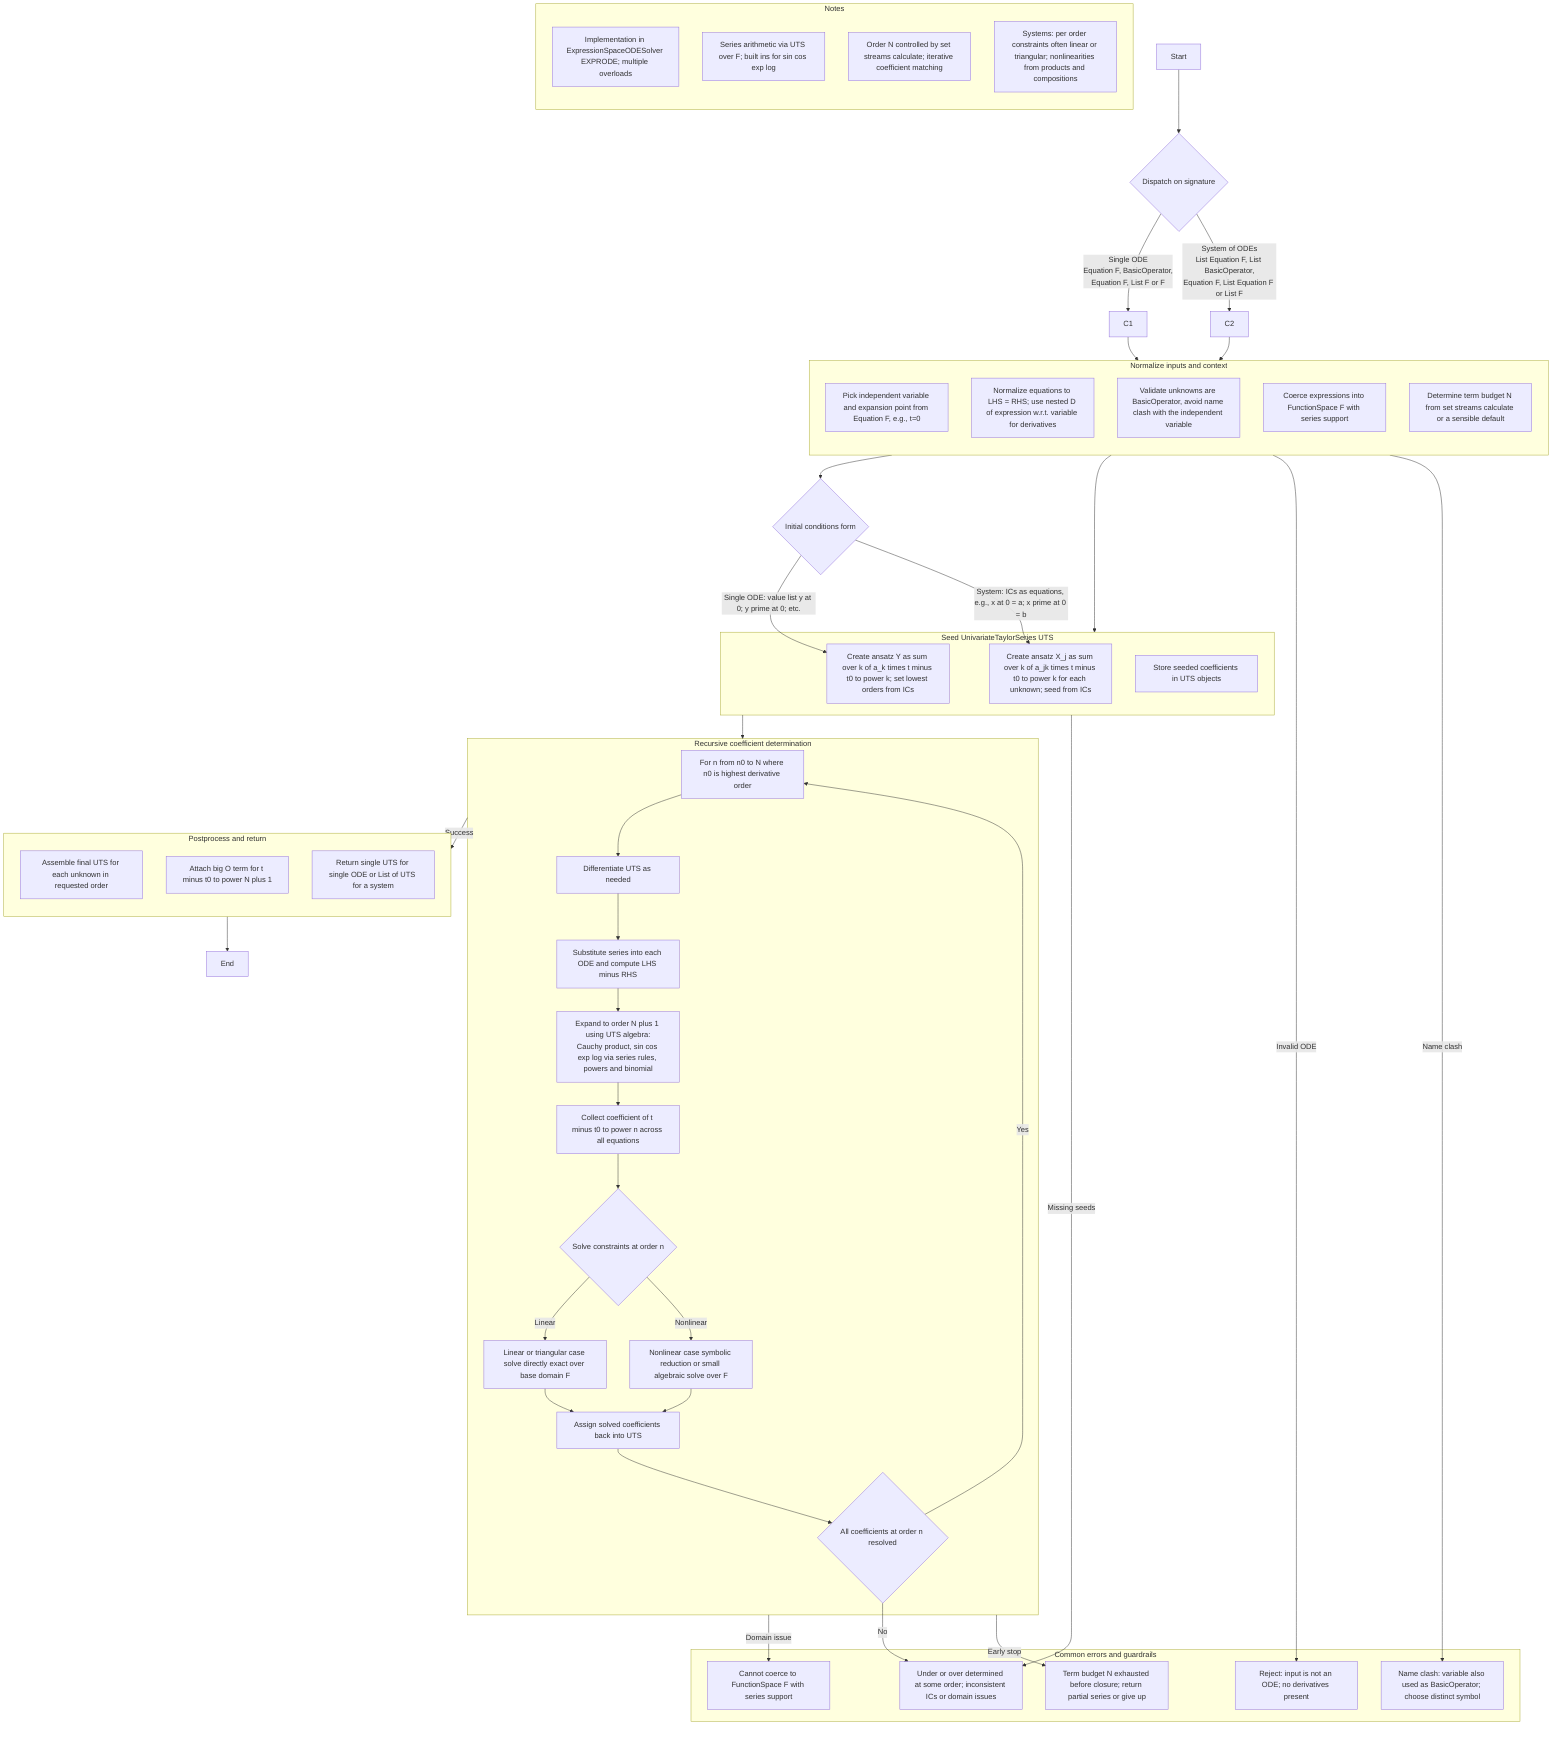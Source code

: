 flowchart TD
  %% ============================================================
  %% seriesSolve: high-level algorithm (FriCAS/Axiom)
  %% Package: ExpressionSpaceODESolver  EXPRODE
  %% Helpers: UTS UnivariateTaylorSeries, TaylorSolve UTSCAT
  %% ============================================================

  A[Start] --> B{Dispatch on signature}
  B -->|Single ODE<br/>Equation F, BasicOperator,<br/>Equation F, List F or F| C1
  B -->|System of ODEs<br/>List Equation F, List BasicOperator,<br/>Equation F, List Equation F or List F| C2

  %% ---------- Input normalization ----------
  subgraph S1[Normalize inputs and context]
    direction TB
    N0[Pick independent variable and expansion point from Equation F, e.g., t=0]
    N1[Normalize equations to LHS = RHS; use nested D of expression w.r.t. variable for derivatives]
    N2[Validate unknowns are BasicOperator, avoid name clash with the independent variable]
    N3[Coerce expressions into FunctionSpace F with series support]
    N4[Determine term budget N from set streams calculate or a sensible default]
  end

  C1 --> S1
  C2 --> S1
  S1 --> D{Initial conditions form}

  D -->|Single ODE: value list y at 0; y prime at 0; etc.| I1
  D -->|System: ICs as equations, e.g., x at 0 = a; x prime at 0 = b| I2

  %% ---------- Seed series ----------
  subgraph S2[Seed UnivariateTaylorSeries UTS]
    direction TB
    I1[Create ansatz Y as sum over k of a_k times t minus t0 to power k; set lowest orders from ICs]
    I2[Create ansatz X_j as sum over k of a_jk times t minus t0 to power k for each unknown; seed from ICs]
    I3[Store seeded coefficients in UTS objects]
  end

  S1 --> S2

  %% ---------- Main coefficient loop ----------
  subgraph S3[Recursive coefficient determination]
    direction TB
    L0[For n from n0 to N where n0 is highest derivative order]
    L1[Differentiate UTS as needed]
    L2[Substitute series into each ODE and compute LHS minus RHS]
    L3[Expand to order N plus 1 using UTS algebra:<br/>Cauchy product, sin cos exp log via series rules, powers and binomial]
    L4[Collect coefficient of t minus t0 to power n across all equations]
    L5{Solve constraints at order n}
    L6[Linear or triangular case solve directly exact over base domain F]
    L7[Nonlinear case symbolic reduction or small algebraic solve over F]
    L8[Assign solved coefficients back into UTS]
    L9{All coefficients at order n resolved}
  end

  S2 --> S3
  L0 --> L1 --> L2 --> L3 --> L4 --> L5
  L5 -->|Linear| L6 --> L8
  L5 -->|Nonlinear| L7 --> L8
  L8 --> L9
  L9 -->|Yes| L0
  L9 -->|No| E2

  %% ---------- Postprocess ----------
  subgraph S4[Postprocess and return]
    direction TB
    P1[Assemble final UTS for each unknown in requested order]
    P2[Attach big O term for t minus t0 to power N plus 1]
    P3[Return single UTS for single ODE or List of UTS for a system]
  end

  S3 -->|Success| S4
  S4 --> Z[End]

  %% ---------- Error handling / guardrails ----------
  subgraph S5[Common errors and guardrails]
    direction TB
    E0[Reject: input is not an ODE; no derivatives present]
    E1[Name clash: variable also used as BasicOperator; choose distinct symbol]
    E2[Under or over determined at some order; inconsistent ICs or domain issues]
    E3[Cannot coerce to FunctionSpace F with series support]
    E4[Term budget N exhausted before closure; return partial series or give up]
  end

  S1 -->|Invalid ODE| E0
  S1 -->|Name clash| E1
  S2 -->|Missing seeds| E2
  S3 -->|Domain issue| E3
  S3 -->|Early stop| E4

  %% ---------- Notes ----------
  subgraph S6[Notes]
    direction TB
    T1[Implementation in ExpressionSpaceODESolver EXPRODE; multiple overloads]
    T2[Series arithmetic via UTS over F; built ins for sin cos exp log]
    T3[Order N controlled by set streams calculate; iterative coefficient matching]
    T4[Systems: per order constraints often linear or triangular; nonlinearities from products and compositions]
  end